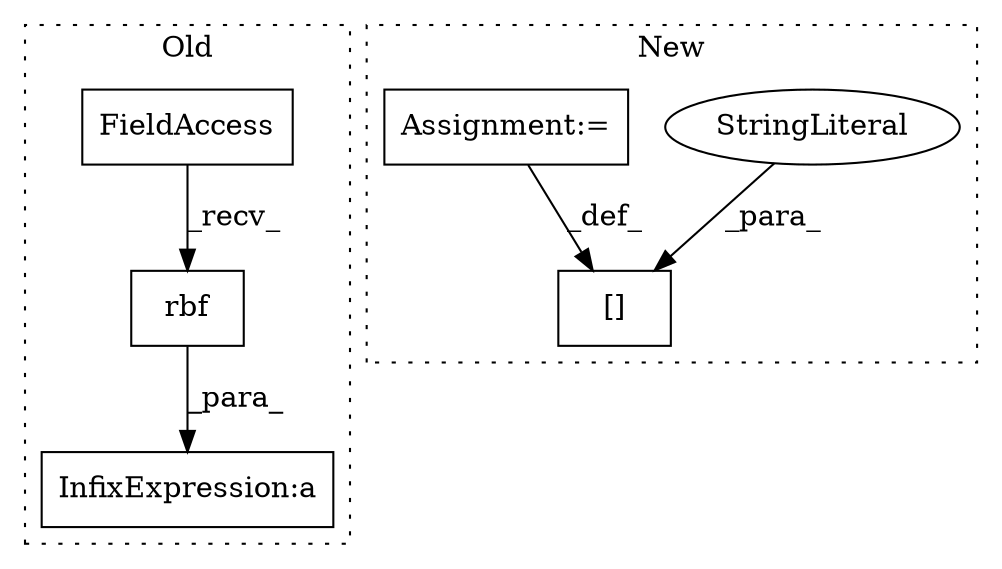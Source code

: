 digraph G {
subgraph cluster0 {
1 [label="rbf" a="32" s="3388,3410" l="4,1" shape="box"];
4 [label="InfixExpression:a" a="27" s="3411" l="3" shape="box"];
5 [label="FieldAccess" a="22" s="3379" l="8" shape="box"];
label = "Old";
style="dotted";
}
subgraph cluster1 {
2 [label="[]" a="2" s="2296,2305" l="2,1" shape="box"];
3 [label="StringLiteral" a="45" s="2298" l="7" shape="ellipse"];
6 [label="Assignment:=" a="7" s="2306" l="1" shape="box"];
label = "New";
style="dotted";
}
1 -> 4 [label="_para_"];
3 -> 2 [label="_para_"];
5 -> 1 [label="_recv_"];
6 -> 2 [label="_def_"];
}